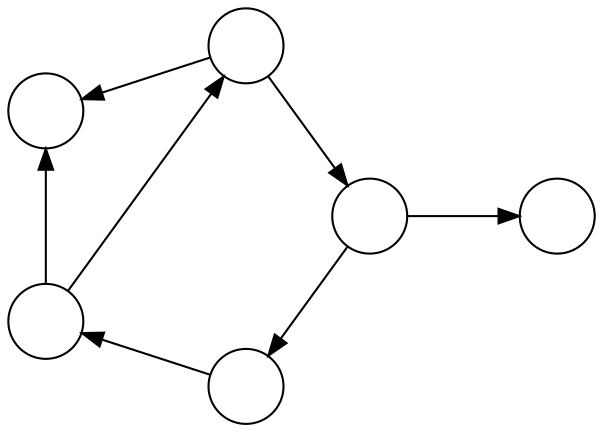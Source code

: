 digraph directedcyclicgraph {
	graph [layout=circo];
	node [label="",shape=circle];
	b -> a;
	b -> c;
	e -> b;
	c -> d;
	d -> e;
	d -> f;
	e -> f;
}
